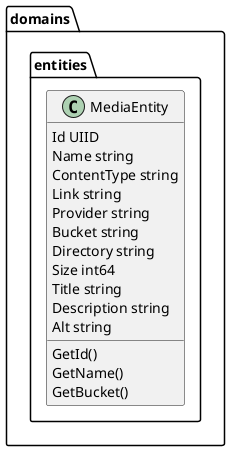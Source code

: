 @startuml implementacao_entidade

package domains {
  package entities {
      class MediaEntity {
          Id UIID
          Name string
          ContentType string
          Link string
          Provider string
          Bucket string
          Directory string
          Size int64
          Title string
          Description string
          Alt string

          GetId()
          GetName()
          GetBucket()
      }
  }
}

@enduml
